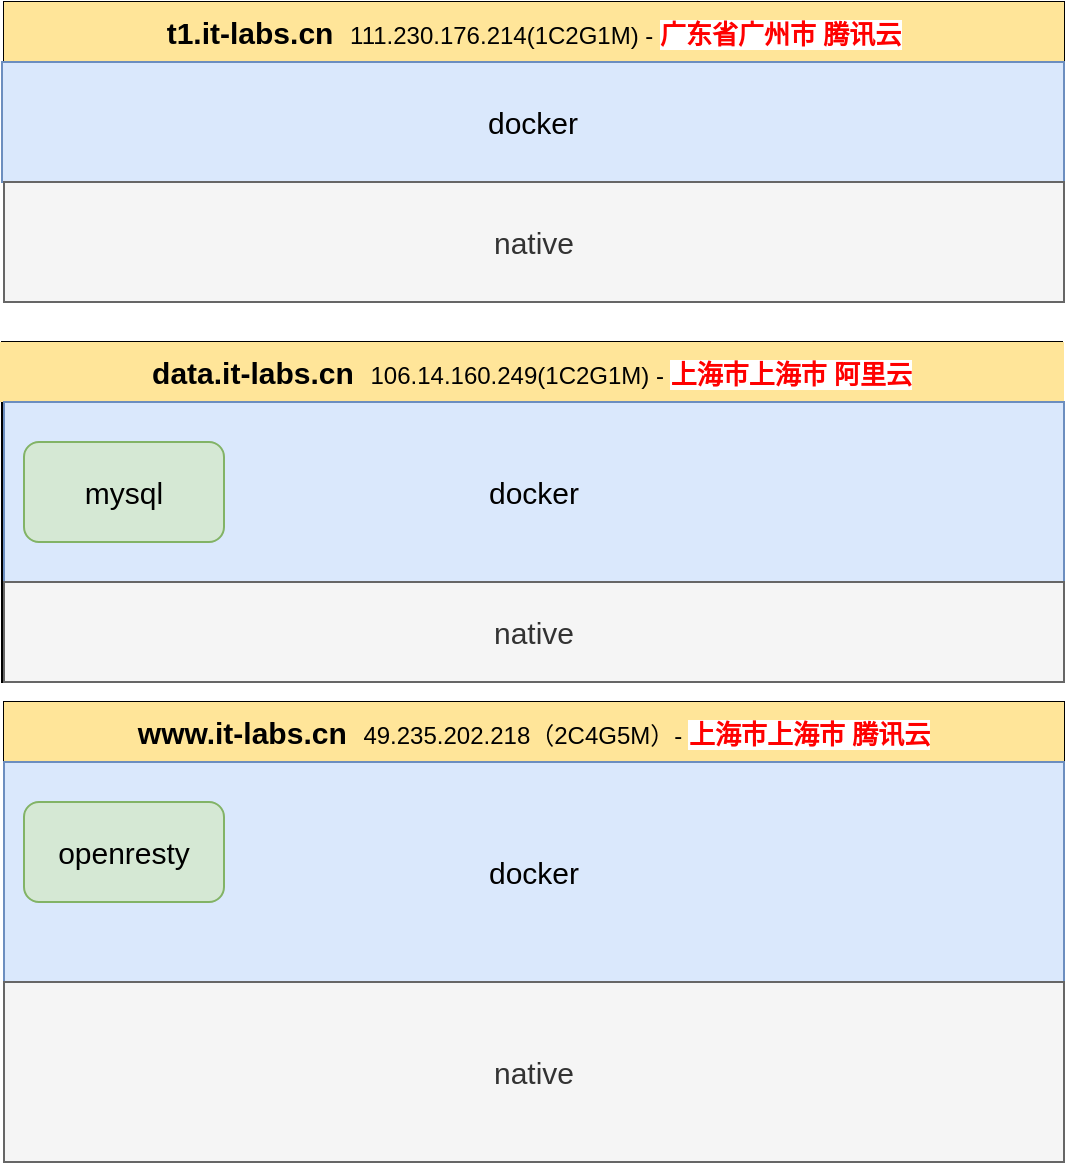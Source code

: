<mxfile version="12.3.3" type="github" pages="1">
  <diagram id="vsLNFiFzcOLU6mqz9HoO" name="第 1 页">
    <mxGraphModel dx="1422" dy="800" grid="1" gridSize="10" guides="1" tooltips="1" connect="1" arrows="1" fold="1" page="1" pageScale="1" pageWidth="827" pageHeight="1169" math="0" shadow="0">
      <root>
        <mxCell id="0"/>
        <mxCell id="1" parent="0"/>
        <mxCell id="kFPdA1apWSafsG1brO9G-1" value="" style="rounded=0;whiteSpace=wrap;html=1;" parent="1" vertex="1">
          <mxGeometry x="149" y="230" width="530" height="170" as="geometry"/>
        </mxCell>
        <mxCell id="kFPdA1apWSafsG1brO9G-2" value="" style="rounded=0;whiteSpace=wrap;html=1;" parent="1" vertex="1">
          <mxGeometry x="150" y="60" width="530" height="150" as="geometry"/>
        </mxCell>
        <mxCell id="kFPdA1apWSafsG1brO9G-3" value="" style="rounded=0;whiteSpace=wrap;html=1;" parent="1" vertex="1">
          <mxGeometry x="150" y="410" width="530" height="230" as="geometry"/>
        </mxCell>
        <mxCell id="6ScUXEc-kYByqR0CnfM5-2" value="www.it-labs.cn&amp;nbsp;&amp;nbsp;&lt;span style=&quot;font-size: 12px ; font-weight: 400&quot;&gt;49.235.202.218（2C4G5M）-&amp;nbsp;&lt;/span&gt;&lt;b style=&quot;color: rgb(51 , 51 , 51) ; font-family: &amp;#34;arial&amp;#34; ; font-size: 13px ; background-color: rgb(255 , 255 , 255)&quot;&gt;&lt;span style=&quot;color: rgb(255 , 0 , 0)&quot;&gt;上海市上海市 腾讯云&lt;/span&gt;&lt;/b&gt;" style="text;html=1;strokeColor=none;fillColor=#FFE599;align=center;verticalAlign=middle;whiteSpace=wrap;rounded=0;fontStyle=1;fontSize=15;" vertex="1" parent="1">
          <mxGeometry x="150" y="410" width="530" height="30" as="geometry"/>
        </mxCell>
        <mxCell id="6ScUXEc-kYByqR0CnfM5-4" value="docker" style="rounded=0;whiteSpace=wrap;html=1;fillColor=#dae8fc;fontSize=15;strokeColor=#6c8ebf;" vertex="1" parent="1">
          <mxGeometry x="150" y="440" width="530" height="110" as="geometry"/>
        </mxCell>
        <mxCell id="6ScUXEc-kYByqR0CnfM5-3" value="openresty" style="rounded=1;whiteSpace=wrap;html=1;fillColor=#d5e8d4;fontSize=15;strokeColor=#82b366;" vertex="1" parent="1">
          <mxGeometry x="160" y="460" width="100" height="50" as="geometry"/>
        </mxCell>
        <mxCell id="6ScUXEc-kYByqR0CnfM5-5" value="native" style="rounded=0;whiteSpace=wrap;html=1;fillColor=#f5f5f5;fontSize=15;strokeColor=#666666;fontColor=#333333;" vertex="1" parent="1">
          <mxGeometry x="150" y="550" width="530" height="90" as="geometry"/>
        </mxCell>
        <mxCell id="6ScUXEc-kYByqR0CnfM5-6" value="data.it-labs.cn&amp;nbsp;&amp;nbsp;&lt;span style=&quot;font-size: 12px ; font-weight: 400&quot;&gt;106.14.160.249(1C2G1M) -&amp;nbsp;&lt;/span&gt;&lt;b style=&quot;background-color: rgb(255 , 255 , 255) ; color: rgb(51 , 51 , 51) ; font-family: &amp;#34;arial&amp;#34; ; font-size: 13px&quot;&gt;&lt;span style=&quot;color: rgb(255 , 0 , 0)&quot;&gt;上海市上海市 阿里云&lt;br&gt;&lt;/span&gt;&lt;/b&gt;" style="text;html=1;strokeColor=none;fillColor=#FFE599;align=center;verticalAlign=middle;whiteSpace=wrap;rounded=0;fontStyle=1;fontSize=15;" vertex="1" parent="1">
          <mxGeometry x="148" y="230" width="532" height="30" as="geometry"/>
        </mxCell>
        <mxCell id="6ScUXEc-kYByqR0CnfM5-7" value="docker" style="rounded=0;whiteSpace=wrap;html=1;fillColor=#dae8fc;fontSize=15;strokeColor=#6c8ebf;" vertex="1" parent="1">
          <mxGeometry x="150" y="260" width="530" height="90" as="geometry"/>
        </mxCell>
        <mxCell id="6ScUXEc-kYByqR0CnfM5-8" value="native" style="rounded=0;whiteSpace=wrap;html=1;fillColor=#f5f5f5;fontSize=15;strokeColor=#666666;fontColor=#333333;" vertex="1" parent="1">
          <mxGeometry x="150" y="350" width="530" height="50" as="geometry"/>
        </mxCell>
        <mxCell id="6ScUXEc-kYByqR0CnfM5-9" value="mysql" style="rounded=1;whiteSpace=wrap;html=1;fillColor=#d5e8d4;fontSize=15;strokeColor=#82b366;" vertex="1" parent="1">
          <mxGeometry x="160" y="280" width="100" height="50" as="geometry"/>
        </mxCell>
        <mxCell id="6ScUXEc-kYByqR0CnfM5-11" value="t1.it-labs.cn&amp;nbsp;&amp;nbsp;&lt;span style=&quot;font-size: 12px ; font-weight: 400&quot;&gt;111.230.176.214(1C2G1M) -&amp;nbsp;&lt;/span&gt;&lt;b style=&quot;color: rgb(51 , 51 , 51) ; font-family: &amp;#34;arial&amp;#34; ; font-size: 13px ; background-color: rgb(255 , 255 , 255)&quot;&gt;&lt;span style=&quot;color: rgb(255 , 0 , 0)&quot;&gt;广东省广州市 腾讯云&lt;/span&gt;&lt;/b&gt;" style="text;html=1;strokeColor=none;fillColor=#FFE599;align=center;verticalAlign=middle;whiteSpace=wrap;rounded=0;fontStyle=1;fontSize=15;" vertex="1" parent="1">
          <mxGeometry x="150" y="60" width="530" height="30" as="geometry"/>
        </mxCell>
        <mxCell id="6ScUXEc-kYByqR0CnfM5-12" value="docker" style="rounded=0;whiteSpace=wrap;html=1;fillColor=#dae8fc;fontSize=15;strokeColor=#6c8ebf;" vertex="1" parent="1">
          <mxGeometry x="149" y="90" width="531" height="60" as="geometry"/>
        </mxCell>
        <mxCell id="6ScUXEc-kYByqR0CnfM5-13" value="native" style="rounded=0;whiteSpace=wrap;html=1;fillColor=#f5f5f5;fontSize=15;strokeColor=#666666;fontColor=#333333;" vertex="1" parent="1">
          <mxGeometry x="150" y="150" width="530" height="60" as="geometry"/>
        </mxCell>
      </root>
    </mxGraphModel>
  </diagram>
</mxfile>
